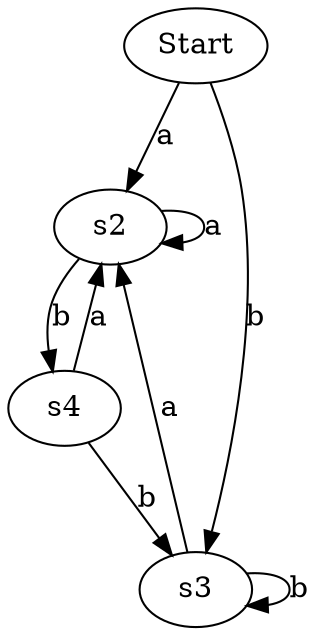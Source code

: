 digraph G {
Start
Start->s2[label=a]
Start->s3[label=b]
s2
s2->s2[label=a]
s2->s4[label=b]
s3
s3->s2[label=a]
s3->s3[label=b]
s4
s4->s2[label=a]
s4->s3[label=b]
}